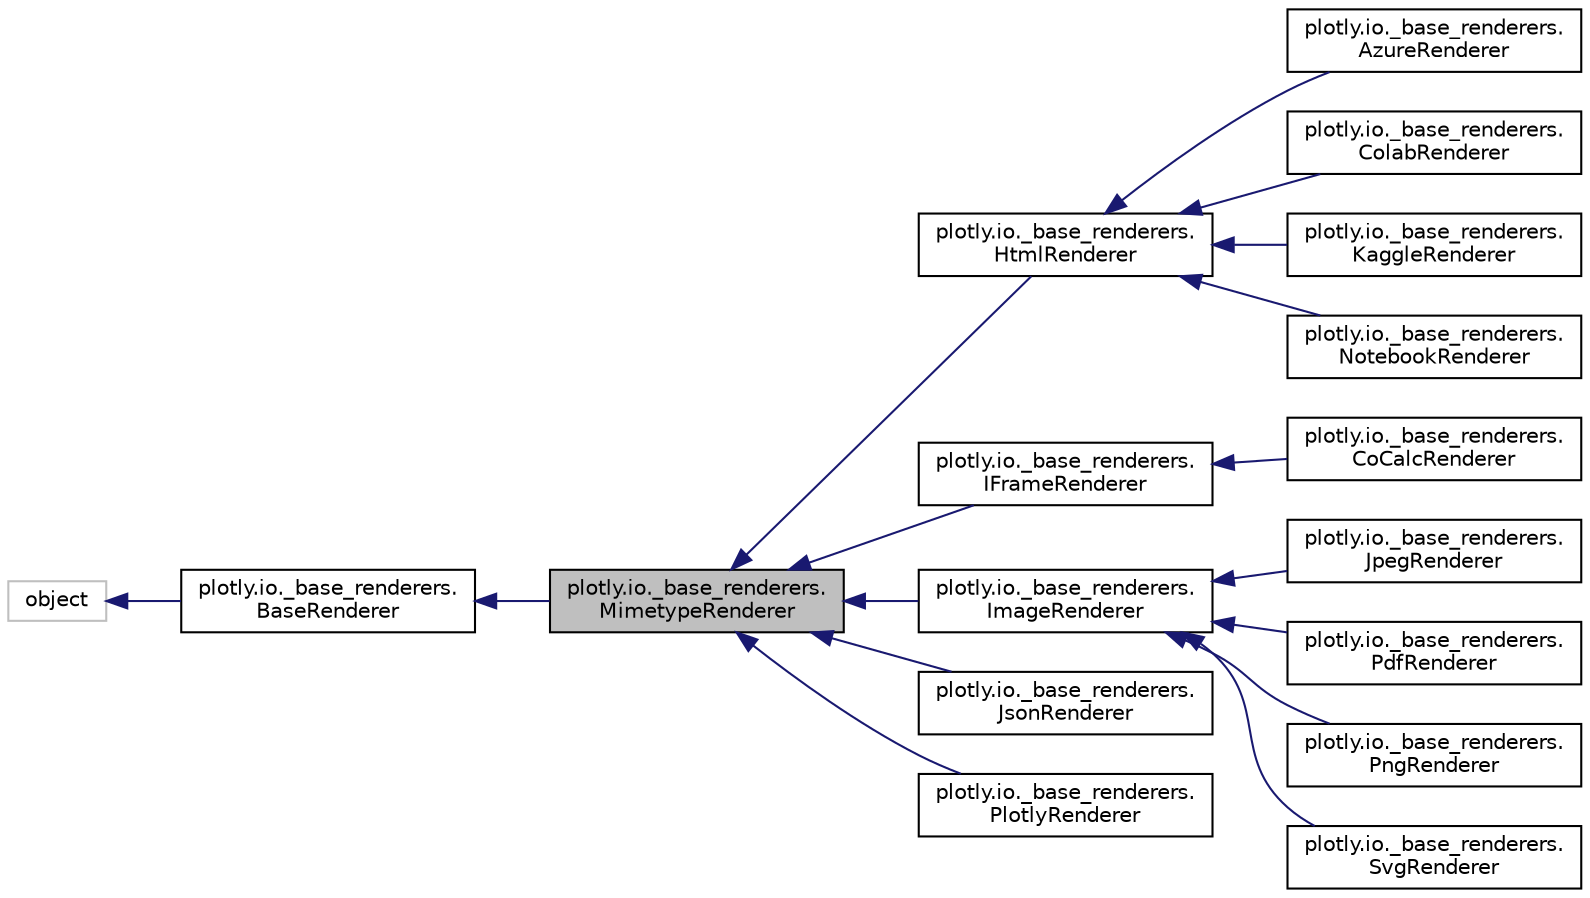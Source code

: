 digraph "plotly.io._base_renderers.MimetypeRenderer"
{
 // LATEX_PDF_SIZE
  edge [fontname="Helvetica",fontsize="10",labelfontname="Helvetica",labelfontsize="10"];
  node [fontname="Helvetica",fontsize="10",shape=record];
  rankdir="LR";
  Node1 [label="plotly.io._base_renderers.\lMimetypeRenderer",height=0.2,width=0.4,color="black", fillcolor="grey75", style="filled", fontcolor="black",tooltip=" "];
  Node2 -> Node1 [dir="back",color="midnightblue",fontsize="10",style="solid",fontname="Helvetica"];
  Node2 [label="plotly.io._base_renderers.\lBaseRenderer",height=0.2,width=0.4,color="black", fillcolor="white", style="filled",URL="$classplotly_1_1io_1_1__base__renderers_1_1_base_renderer.html",tooltip=" "];
  Node3 -> Node2 [dir="back",color="midnightblue",fontsize="10",style="solid",fontname="Helvetica"];
  Node3 [label="object",height=0.2,width=0.4,color="grey75", fillcolor="white", style="filled",tooltip=" "];
  Node1 -> Node4 [dir="back",color="midnightblue",fontsize="10",style="solid",fontname="Helvetica"];
  Node4 [label="plotly.io._base_renderers.\lHtmlRenderer",height=0.2,width=0.4,color="black", fillcolor="white", style="filled",URL="$classplotly_1_1io_1_1__base__renderers_1_1_html_renderer.html",tooltip=" "];
  Node4 -> Node5 [dir="back",color="midnightblue",fontsize="10",style="solid",fontname="Helvetica"];
  Node5 [label="plotly.io._base_renderers.\lAzureRenderer",height=0.2,width=0.4,color="black", fillcolor="white", style="filled",URL="$classplotly_1_1io_1_1__base__renderers_1_1_azure_renderer.html",tooltip=" "];
  Node4 -> Node6 [dir="back",color="midnightblue",fontsize="10",style="solid",fontname="Helvetica"];
  Node6 [label="plotly.io._base_renderers.\lColabRenderer",height=0.2,width=0.4,color="black", fillcolor="white", style="filled",URL="$classplotly_1_1io_1_1__base__renderers_1_1_colab_renderer.html",tooltip=" "];
  Node4 -> Node7 [dir="back",color="midnightblue",fontsize="10",style="solid",fontname="Helvetica"];
  Node7 [label="plotly.io._base_renderers.\lKaggleRenderer",height=0.2,width=0.4,color="black", fillcolor="white", style="filled",URL="$classplotly_1_1io_1_1__base__renderers_1_1_kaggle_renderer.html",tooltip=" "];
  Node4 -> Node8 [dir="back",color="midnightblue",fontsize="10",style="solid",fontname="Helvetica"];
  Node8 [label="plotly.io._base_renderers.\lNotebookRenderer",height=0.2,width=0.4,color="black", fillcolor="white", style="filled",URL="$classplotly_1_1io_1_1__base__renderers_1_1_notebook_renderer.html",tooltip=" "];
  Node1 -> Node9 [dir="back",color="midnightblue",fontsize="10",style="solid",fontname="Helvetica"];
  Node9 [label="plotly.io._base_renderers.\lIFrameRenderer",height=0.2,width=0.4,color="black", fillcolor="white", style="filled",URL="$classplotly_1_1io_1_1__base__renderers_1_1_i_frame_renderer.html",tooltip=" "];
  Node9 -> Node10 [dir="back",color="midnightblue",fontsize="10",style="solid",fontname="Helvetica"];
  Node10 [label="plotly.io._base_renderers.\lCoCalcRenderer",height=0.2,width=0.4,color="black", fillcolor="white", style="filled",URL="$classplotly_1_1io_1_1__base__renderers_1_1_co_calc_renderer.html",tooltip=" "];
  Node1 -> Node11 [dir="back",color="midnightblue",fontsize="10",style="solid",fontname="Helvetica"];
  Node11 [label="plotly.io._base_renderers.\lImageRenderer",height=0.2,width=0.4,color="black", fillcolor="white", style="filled",URL="$classplotly_1_1io_1_1__base__renderers_1_1_image_renderer.html",tooltip=" "];
  Node11 -> Node12 [dir="back",color="midnightblue",fontsize="10",style="solid",fontname="Helvetica"];
  Node12 [label="plotly.io._base_renderers.\lJpegRenderer",height=0.2,width=0.4,color="black", fillcolor="white", style="filled",URL="$classplotly_1_1io_1_1__base__renderers_1_1_jpeg_renderer.html",tooltip=" "];
  Node11 -> Node13 [dir="back",color="midnightblue",fontsize="10",style="solid",fontname="Helvetica"];
  Node13 [label="plotly.io._base_renderers.\lPdfRenderer",height=0.2,width=0.4,color="black", fillcolor="white", style="filled",URL="$classplotly_1_1io_1_1__base__renderers_1_1_pdf_renderer.html",tooltip=" "];
  Node11 -> Node14 [dir="back",color="midnightblue",fontsize="10",style="solid",fontname="Helvetica"];
  Node14 [label="plotly.io._base_renderers.\lPngRenderer",height=0.2,width=0.4,color="black", fillcolor="white", style="filled",URL="$classplotly_1_1io_1_1__base__renderers_1_1_png_renderer.html",tooltip=" "];
  Node11 -> Node15 [dir="back",color="midnightblue",fontsize="10",style="solid",fontname="Helvetica"];
  Node15 [label="plotly.io._base_renderers.\lSvgRenderer",height=0.2,width=0.4,color="black", fillcolor="white", style="filled",URL="$classplotly_1_1io_1_1__base__renderers_1_1_svg_renderer.html",tooltip=" "];
  Node1 -> Node16 [dir="back",color="midnightblue",fontsize="10",style="solid",fontname="Helvetica"];
  Node16 [label="plotly.io._base_renderers.\lJsonRenderer",height=0.2,width=0.4,color="black", fillcolor="white", style="filled",URL="$classplotly_1_1io_1_1__base__renderers_1_1_json_renderer.html",tooltip=" "];
  Node1 -> Node17 [dir="back",color="midnightblue",fontsize="10",style="solid",fontname="Helvetica"];
  Node17 [label="plotly.io._base_renderers.\lPlotlyRenderer",height=0.2,width=0.4,color="black", fillcolor="white", style="filled",URL="$classplotly_1_1io_1_1__base__renderers_1_1_plotly_renderer.html",tooltip=" "];
}
